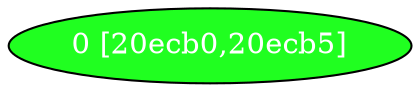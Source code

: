 diGraph libnss3{
	libnss3_0  [style=filled fillcolor="#20FF20" fontcolor="#ffffff" shape=oval label="0 [20ecb0,20ecb5]"]


}